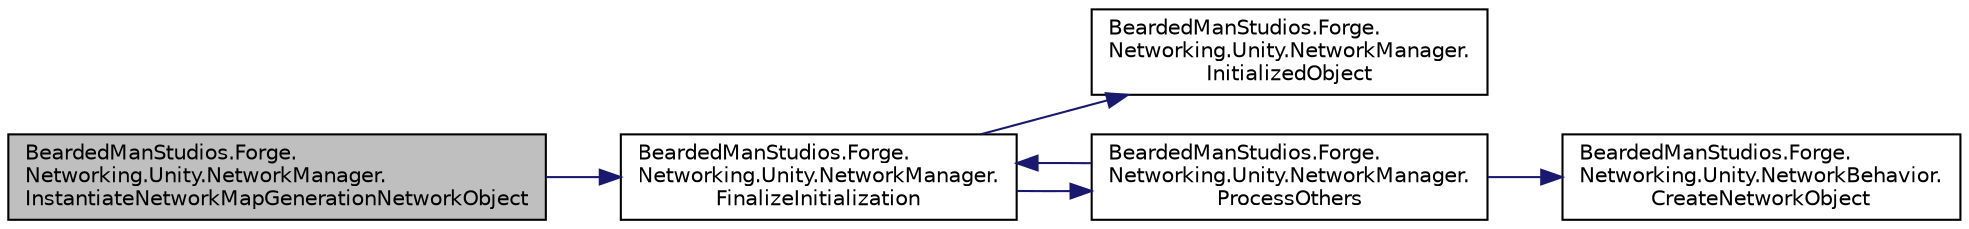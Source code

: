 digraph "BeardedManStudios.Forge.Networking.Unity.NetworkManager.InstantiateNetworkMapGenerationNetworkObject"
{
 // LATEX_PDF_SIZE
  edge [fontname="Helvetica",fontsize="10",labelfontname="Helvetica",labelfontsize="10"];
  node [fontname="Helvetica",fontsize="10",shape=record];
  rankdir="LR";
  Node166 [label="BeardedManStudios.Forge.\lNetworking.Unity.NetworkManager.\lInstantiateNetworkMapGenerationNetworkObject",height=0.2,width=0.4,color="black", fillcolor="grey75", style="filled", fontcolor="black",tooltip=" "];
  Node166 -> Node167 [color="midnightblue",fontsize="10",style="solid",fontname="Helvetica"];
  Node167 [label="BeardedManStudios.Forge.\lNetworking.Unity.NetworkManager.\lFinalizeInitialization",height=0.2,width=0.4,color="black", fillcolor="white", style="filled",URL="$class_bearded_man_studios_1_1_forge_1_1_networking_1_1_unity_1_1_network_manager.html#a96650852c8bd8da55ff8bf730db311be",tooltip=" "];
  Node167 -> Node168 [color="midnightblue",fontsize="10",style="solid",fontname="Helvetica"];
  Node168 [label="BeardedManStudios.Forge.\lNetworking.Unity.NetworkManager.\lInitializedObject",height=0.2,width=0.4,color="black", fillcolor="white", style="filled",URL="$class_bearded_man_studios_1_1_forge_1_1_networking_1_1_unity_1_1_network_manager.html#ae686c351a1670cc0c3d285edfeb844cb",tooltip=" "];
  Node167 -> Node169 [color="midnightblue",fontsize="10",style="solid",fontname="Helvetica"];
  Node169 [label="BeardedManStudios.Forge.\lNetworking.Unity.NetworkManager.\lProcessOthers",height=0.2,width=0.4,color="black", fillcolor="white", style="filled",URL="$class_bearded_man_studios_1_1_forge_1_1_networking_1_1_unity_1_1_network_manager.html#aea7250d4e3af6034f73a5f902f511c88",tooltip=" "];
  Node169 -> Node170 [color="midnightblue",fontsize="10",style="solid",fontname="Helvetica"];
  Node170 [label="BeardedManStudios.Forge.\lNetworking.Unity.NetworkBehavior.\lCreateNetworkObject",height=0.2,width=0.4,color="black", fillcolor="white", style="filled",URL="$class_bearded_man_studios_1_1_forge_1_1_networking_1_1_unity_1_1_network_behavior.html#a091715ed99cf83053ae02e18d6cd2092",tooltip=" "];
  Node169 -> Node167 [color="midnightblue",fontsize="10",style="solid",fontname="Helvetica"];
}
